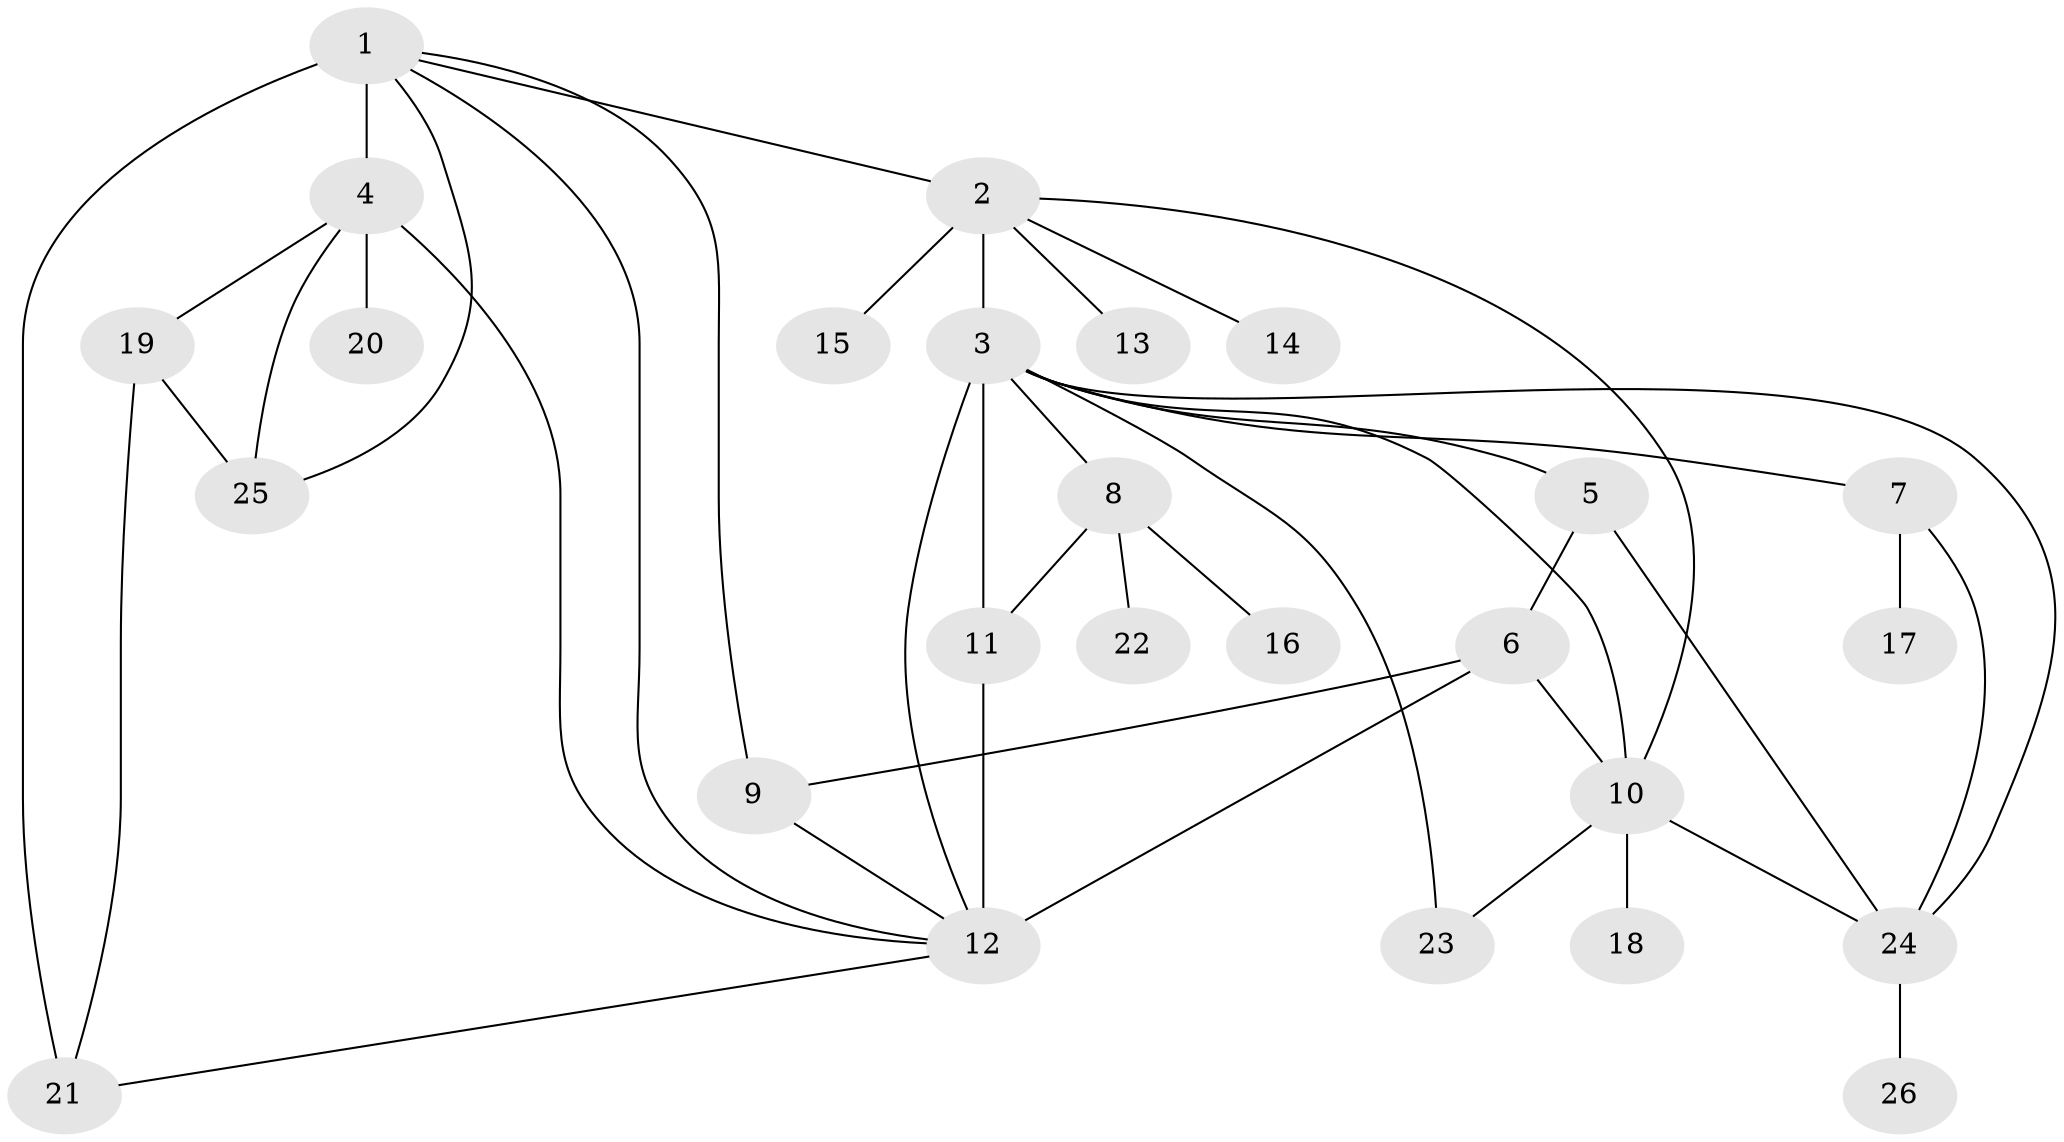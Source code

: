 // original degree distribution, {2: 0.1111111111111111, 8: 0.015873015873015872, 18: 0.015873015873015872, 11: 0.015873015873015872, 4: 0.1111111111111111, 9: 0.015873015873015872, 1: 0.5396825396825397, 5: 0.031746031746031744, 7: 0.015873015873015872, 3: 0.1111111111111111, 6: 0.015873015873015872}
// Generated by graph-tools (version 1.1) at 2025/50/03/04/25 22:50:31]
// undirected, 26 vertices, 42 edges
graph export_dot {
  node [color=gray90,style=filled];
  1;
  2;
  3;
  4;
  5;
  6;
  7;
  8;
  9;
  10;
  11;
  12;
  13;
  14;
  15;
  16;
  17;
  18;
  19;
  20;
  21;
  22;
  23;
  24;
  25;
  26;
  1 -- 2 [weight=1.0];
  1 -- 4 [weight=6.0];
  1 -- 9 [weight=1.0];
  1 -- 12 [weight=1.0];
  1 -- 21 [weight=2.0];
  1 -- 25 [weight=1.0];
  2 -- 3 [weight=2.0];
  2 -- 10 [weight=1.0];
  2 -- 13 [weight=1.0];
  2 -- 14 [weight=1.0];
  2 -- 15 [weight=1.0];
  3 -- 5 [weight=1.0];
  3 -- 7 [weight=1.0];
  3 -- 8 [weight=1.0];
  3 -- 10 [weight=1.0];
  3 -- 11 [weight=11.0];
  3 -- 12 [weight=1.0];
  3 -- 23 [weight=1.0];
  3 -- 24 [weight=1.0];
  4 -- 12 [weight=1.0];
  4 -- 19 [weight=1.0];
  4 -- 20 [weight=1.0];
  4 -- 25 [weight=1.0];
  5 -- 6 [weight=1.0];
  5 -- 24 [weight=1.0];
  6 -- 9 [weight=1.0];
  6 -- 10 [weight=1.0];
  6 -- 12 [weight=5.0];
  7 -- 17 [weight=1.0];
  7 -- 24 [weight=1.0];
  8 -- 11 [weight=1.0];
  8 -- 16 [weight=1.0];
  8 -- 22 [weight=1.0];
  9 -- 12 [weight=1.0];
  10 -- 18 [weight=1.0];
  10 -- 23 [weight=1.0];
  10 -- 24 [weight=1.0];
  11 -- 12 [weight=1.0];
  12 -- 21 [weight=1.0];
  19 -- 21 [weight=1.0];
  19 -- 25 [weight=1.0];
  24 -- 26 [weight=1.0];
}
